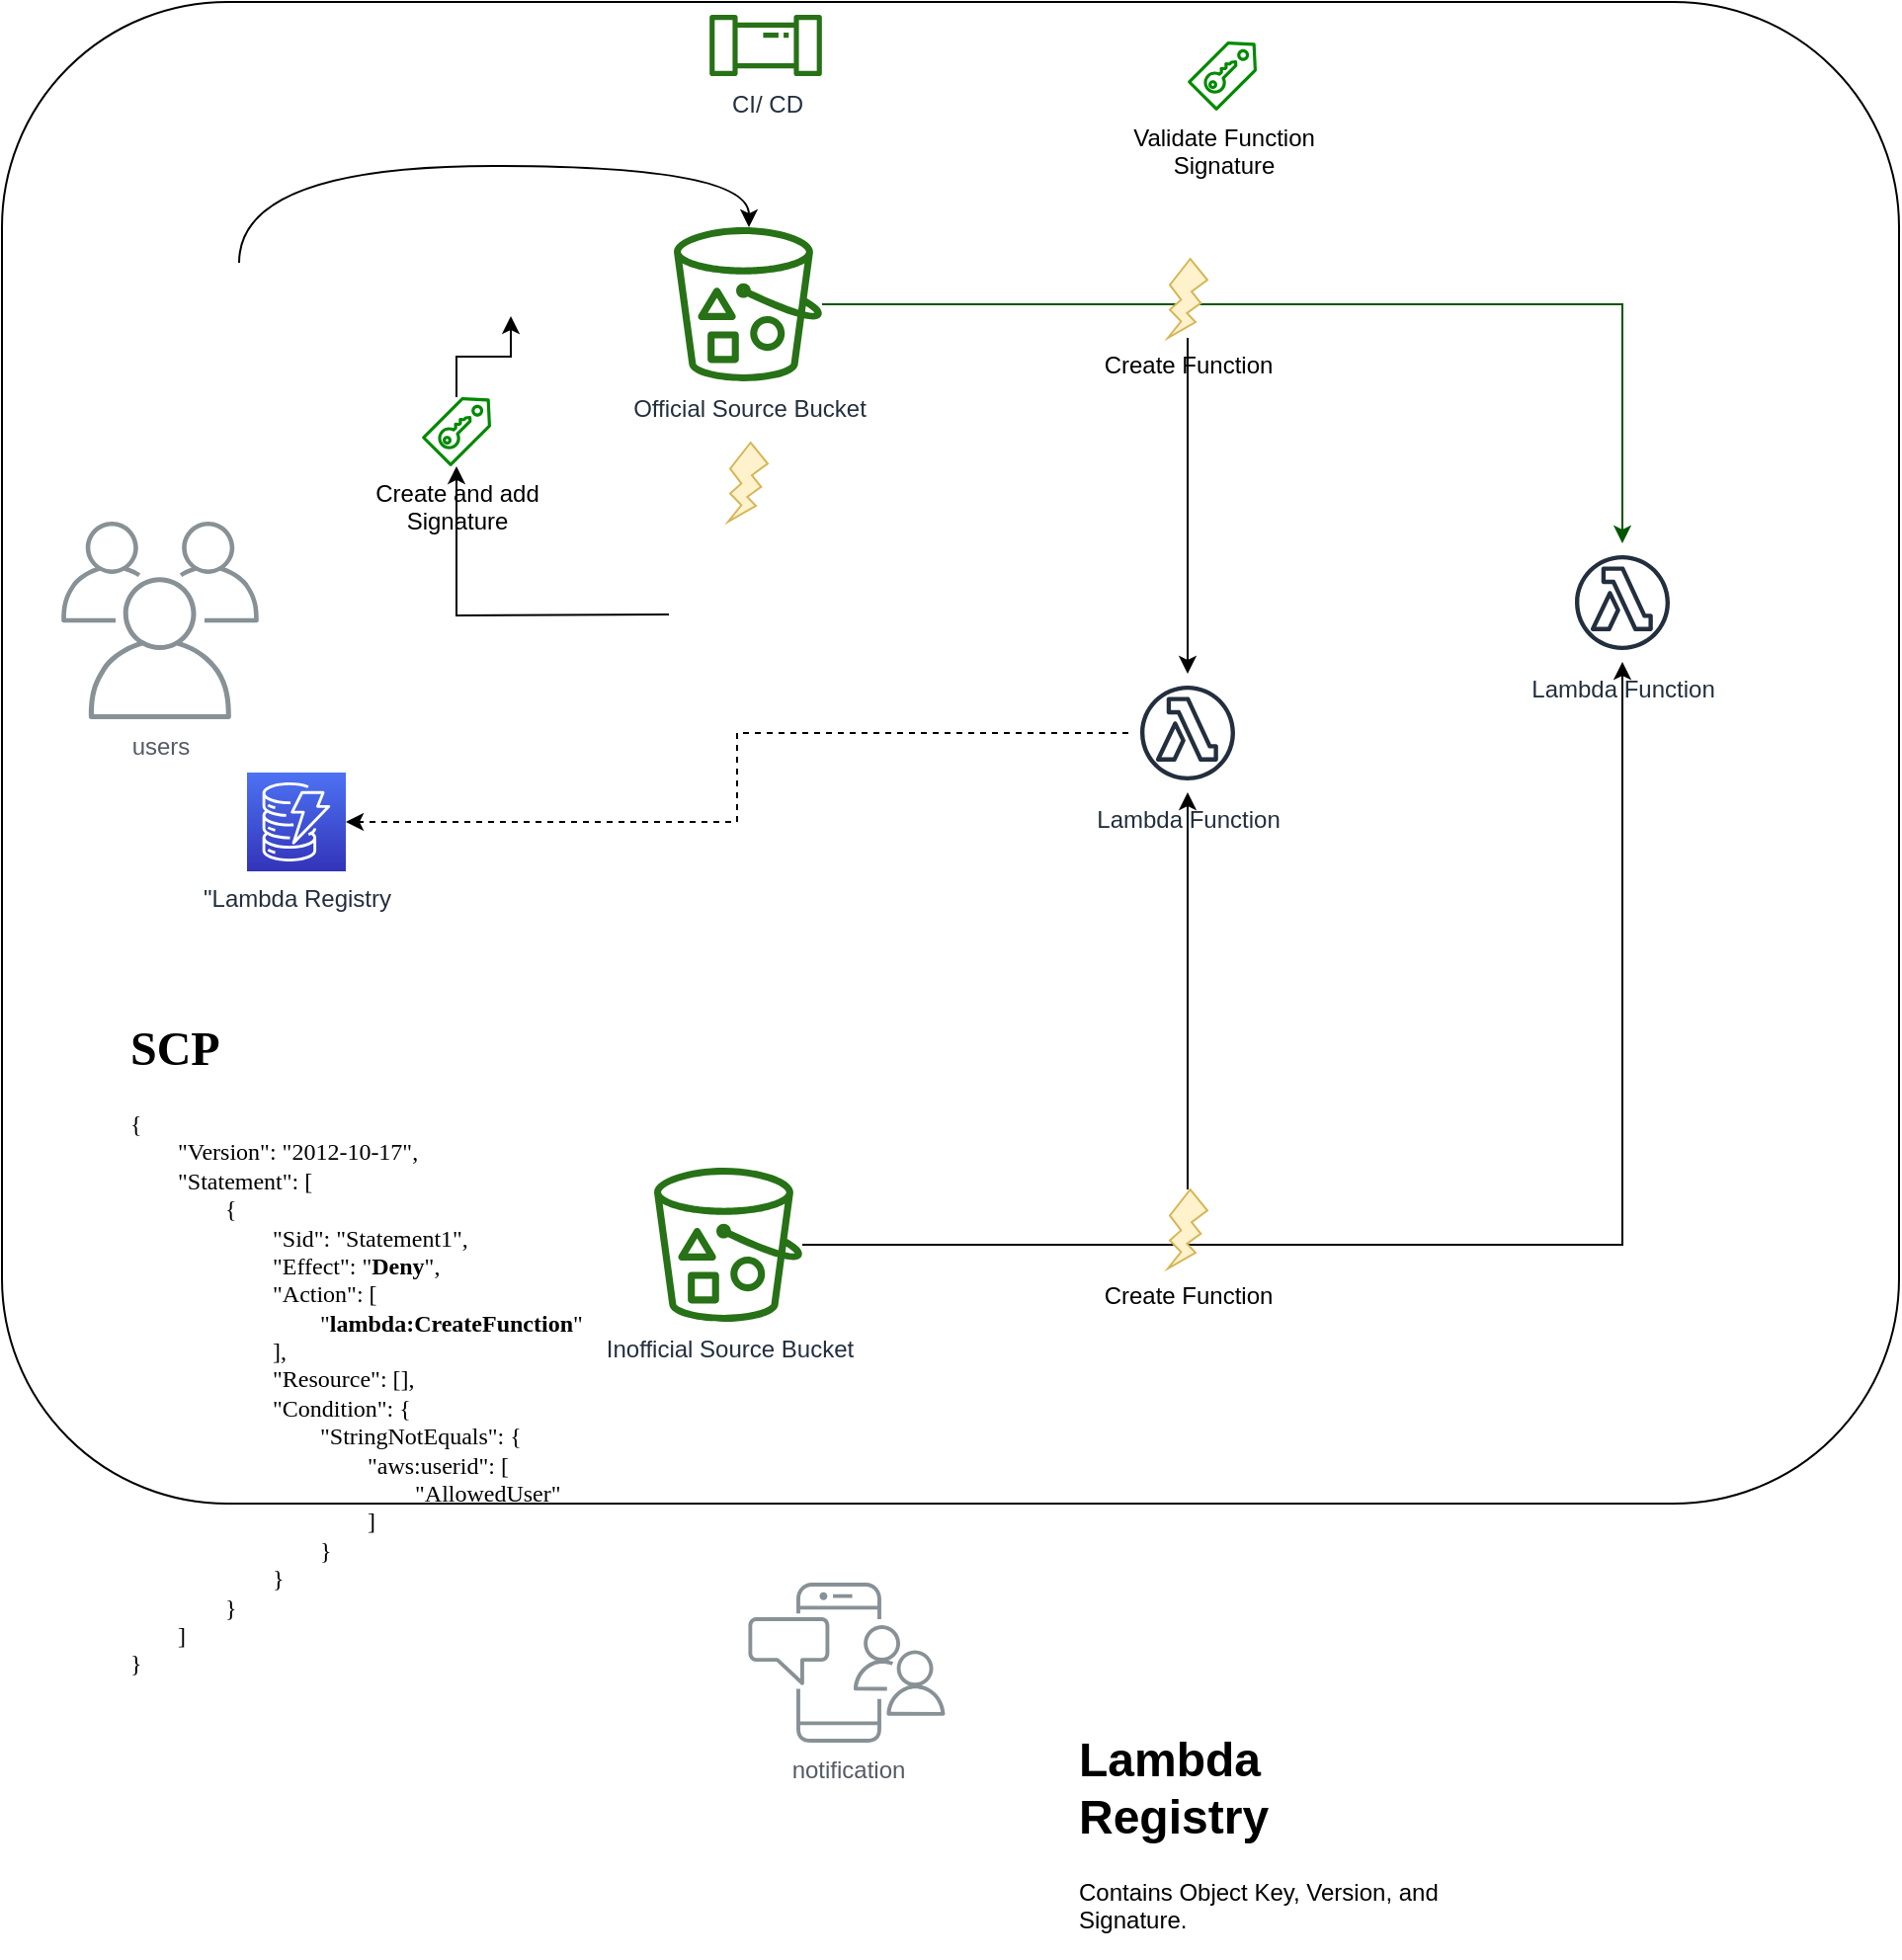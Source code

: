 <mxfile version="10.9.5" type="device"><diagram id="8EF-T3DfJlA8A7q6SKlX" name="Page-1"><mxGraphModel dx="1406" dy="686" grid="1" gridSize="10" guides="1" tooltips="1" connect="1" arrows="1" fold="1" page="1" pageScale="1" pageWidth="1169" pageHeight="827" math="0" shadow="0"><root><mxCell id="0"/><mxCell id="1" parent="0"/><mxCell id="C6Z8VS5Gf8lE0hwWNDIJ-9" value="" style="rounded=1;whiteSpace=wrap;html=1;movable=0;resizable=0;rotatable=0;deletable=0;editable=0;connectable=0;fillColor=none;" parent="1" vertex="1"><mxGeometry x="50" y="120" width="960" height="760" as="geometry"/></mxCell><mxCell id="ie0o5fcKzNPI2xIDbF8D-17" style="edgeStyle=orthogonalEdgeStyle;rounded=0;orthogonalLoop=1;jettySize=auto;html=1;fontColor=#000000;fillColor=#008a00;strokeColor=#005700;" edge="1" parent="1" source="C6Z8VS5Gf8lE0hwWNDIJ-1" target="C6Z8VS5Gf8lE0hwWNDIJ-3"><mxGeometry relative="1" as="geometry"/></mxCell><mxCell id="C6Z8VS5Gf8lE0hwWNDIJ-1" value="Official Source Bucket" style="outlineConnect=0;fontColor=#232F3E;gradientColor=none;fillColor=#277116;strokeColor=none;dashed=0;verticalLabelPosition=bottom;verticalAlign=top;align=center;html=1;fontSize=12;fontStyle=0;aspect=fixed;pointerEvents=1;shape=mxgraph.aws4.bucket_with_objects;" parent="1" vertex="1"><mxGeometry x="390" y="234" width="75" height="78" as="geometry"/></mxCell><mxCell id="C6Z8VS5Gf8lE0hwWNDIJ-3" value="Lambda Function" style="outlineConnect=0;fontColor=#232F3E;gradientColor=none;strokeColor=#232F3E;fillColor=#ffffff;dashed=0;verticalLabelPosition=bottom;verticalAlign=top;align=center;html=1;fontSize=12;fontStyle=0;aspect=fixed;shape=mxgraph.aws4.resourceIcon;resIcon=mxgraph.aws4.lambda_function;" parent="1" vertex="1"><mxGeometry x="840" y="394" width="60" height="60" as="geometry"/></mxCell><mxCell id="C6Z8VS5Gf8lE0hwWNDIJ-4" value="" style="shape=image;html=1;verticalAlign=top;verticalLabelPosition=bottom;labelBackgroundColor=#ffffff;imageAspect=0;aspect=fixed;image=https://cdn1.iconfinder.com/data/icons/hawcons/32/699767-icon-124-document-file-zip-128.png" parent="1" vertex="1"><mxGeometry x="280" y="224" width="55" height="55" as="geometry"/></mxCell><mxCell id="uLW9n26DpUux5fEoifeb-3" style="edgeStyle=orthogonalEdgeStyle;rounded=0;orthogonalLoop=1;jettySize=auto;html=1;exitX=0.5;exitY=0;exitDx=0;exitDy=0;curved=1;" parent="1" source="C6Z8VS5Gf8lE0hwWNDIJ-6" target="C6Z8VS5Gf8lE0hwWNDIJ-1" edge="1"><mxGeometry relative="1" as="geometry"><Array as="points"><mxPoint x="170" y="203"/><mxPoint x="428" y="203"/></Array></mxGeometry></mxCell><mxCell id="C6Z8VS5Gf8lE0hwWNDIJ-6" value="" style="shape=image;html=1;verticalAlign=top;verticalLabelPosition=bottom;labelBackgroundColor=#ffffff;imageAspect=0;aspect=fixed;image=https://cdn2.iconfinder.com/data/icons/font-awesome/1792/git-square-128.png" parent="1" vertex="1"><mxGeometry x="130" y="252" width="80" height="80" as="geometry"/></mxCell><mxCell id="uLW9n26DpUux5fEoifeb-1" value="CI/ CD" style="outlineConnect=0;fontColor=#232F3E;gradientColor=none;fillColor=#277116;strokeColor=none;dashed=0;verticalLabelPosition=bottom;verticalAlign=top;align=center;html=1;fontSize=12;fontStyle=0;aspect=fixed;pointerEvents=1;shape=mxgraph.aws4.iot_analytics_pipeline;" parent="1" vertex="1"><mxGeometry x="408" y="126.5" width="57" height="31" as="geometry"/></mxCell><mxCell id="ie0o5fcKzNPI2xIDbF8D-2" value="" style="verticalLabelPosition=bottom;verticalAlign=top;html=1;shape=mxgraph.basic.flash;labelBackgroundColor=#00FF80;labelBorderColor=#000000;fillColor=#fff2cc;strokeColor=#d6b656;" vertex="1" parent="1"><mxGeometry x="417.5" y="343" width="20" height="40" as="geometry"/></mxCell><mxCell id="ie0o5fcKzNPI2xIDbF8D-11" style="edgeStyle=orthogonalEdgeStyle;rounded=0;orthogonalLoop=1;jettySize=auto;html=1;fontColor=#000000;" edge="1" parent="1" target="ie0o5fcKzNPI2xIDbF8D-9"><mxGeometry relative="1" as="geometry"><mxPoint x="387.5" y="430" as="sourcePoint"/></mxGeometry></mxCell><mxCell id="ie0o5fcKzNPI2xIDbF8D-22" style="edgeStyle=orthogonalEdgeStyle;rounded=0;orthogonalLoop=1;jettySize=auto;html=1;fontColor=#000000;dashed=1;" edge="1" parent="1" source="ie0o5fcKzNPI2xIDbF8D-14" target="ie0o5fcKzNPI2xIDbF8D-21"><mxGeometry relative="1" as="geometry"><mxPoint x="387.5" y="430" as="sourcePoint"/></mxGeometry></mxCell><mxCell id="ie0o5fcKzNPI2xIDbF8D-10" style="edgeStyle=orthogonalEdgeStyle;rounded=0;orthogonalLoop=1;jettySize=auto;html=1;fontColor=#000000;" edge="1" parent="1" source="ie0o5fcKzNPI2xIDbF8D-9" target="C6Z8VS5Gf8lE0hwWNDIJ-4"><mxGeometry relative="1" as="geometry"/></mxCell><mxCell id="ie0o5fcKzNPI2xIDbF8D-9" value="Create and add&lt;br&gt;Signature" style="outlineConnect=0;fillColor=#008a00;strokeColor=none;dashed=0;verticalLabelPosition=bottom;verticalAlign=top;align=center;html=1;fontSize=12;fontStyle=0;aspect=fixed;pointerEvents=1;shape=mxgraph.aws4.saml_token;labelBackgroundColor=none;fontColor=#000000;" vertex="1" parent="1"><mxGeometry x="262.5" y="320" width="35" height="35" as="geometry"/></mxCell><mxCell id="ie0o5fcKzNPI2xIDbF8D-15" style="edgeStyle=orthogonalEdgeStyle;rounded=0;orthogonalLoop=1;jettySize=auto;html=1;fontColor=#000000;" edge="1" parent="1" source="ie0o5fcKzNPI2xIDbF8D-13" target="ie0o5fcKzNPI2xIDbF8D-14"><mxGeometry relative="1" as="geometry"/></mxCell><mxCell id="ie0o5fcKzNPI2xIDbF8D-13" value="Create Function" style="verticalLabelPosition=bottom;verticalAlign=top;html=1;shape=mxgraph.basic.flash;labelBackgroundColor=none;labelBorderColor=none;fillColor=#fff2cc;strokeColor=#d6b656;" vertex="1" parent="1"><mxGeometry x="640" y="250" width="20" height="40" as="geometry"/></mxCell><mxCell id="ie0o5fcKzNPI2xIDbF8D-14" value="Lambda Function" style="outlineConnect=0;fontColor=#232F3E;gradientColor=none;strokeColor=#232F3E;fillColor=#ffffff;dashed=0;verticalLabelPosition=bottom;verticalAlign=top;align=center;html=1;fontSize=12;fontStyle=0;aspect=fixed;shape=mxgraph.aws4.resourceIcon;resIcon=mxgraph.aws4.lambda_function;" vertex="1" parent="1"><mxGeometry x="620" y="460" width="60" height="60" as="geometry"/></mxCell><mxCell id="ie0o5fcKzNPI2xIDbF8D-25" style="edgeStyle=orthogonalEdgeStyle;rounded=0;orthogonalLoop=1;jettySize=auto;html=1;fontColor=#000000;" edge="1" parent="1" source="ie0o5fcKzNPI2xIDbF8D-16" target="C6Z8VS5Gf8lE0hwWNDIJ-3"><mxGeometry relative="1" as="geometry"/></mxCell><mxCell id="ie0o5fcKzNPI2xIDbF8D-16" value="Inofficial Source Bucket" style="outlineConnect=0;fontColor=#232F3E;gradientColor=none;fillColor=#277116;strokeColor=none;dashed=0;verticalLabelPosition=bottom;verticalAlign=top;align=center;html=1;fontSize=12;fontStyle=0;aspect=fixed;pointerEvents=1;shape=mxgraph.aws4.bucket_with_objects;" vertex="1" parent="1"><mxGeometry x="380" y="710" width="75" height="78" as="geometry"/></mxCell><mxCell id="ie0o5fcKzNPI2xIDbF8D-21" value="&quot;Lambda Registry" style="outlineConnect=0;fontColor=#232F3E;gradientColor=#4D72F3;gradientDirection=north;fillColor=#3334B9;strokeColor=#ffffff;dashed=0;verticalLabelPosition=bottom;verticalAlign=top;align=center;html=1;fontSize=12;fontStyle=0;aspect=fixed;shape=mxgraph.aws4.resourceIcon;resIcon=mxgraph.aws4.dynamodb;labelBackgroundColor=none;" vertex="1" parent="1"><mxGeometry x="174" y="510" width="50" height="50" as="geometry"/></mxCell><mxCell id="ie0o5fcKzNPI2xIDbF8D-24" style="edgeStyle=orthogonalEdgeStyle;rounded=0;orthogonalLoop=1;jettySize=auto;html=1;fontColor=#000000;" edge="1" parent="1" source="ie0o5fcKzNPI2xIDbF8D-23" target="ie0o5fcKzNPI2xIDbF8D-14"><mxGeometry relative="1" as="geometry"/></mxCell><mxCell id="ie0o5fcKzNPI2xIDbF8D-23" value="Create Function" style="verticalLabelPosition=bottom;verticalAlign=top;html=1;shape=mxgraph.basic.flash;labelBackgroundColor=none;labelBorderColor=none;fillColor=#fff2cc;strokeColor=#d6b656;" vertex="1" parent="1"><mxGeometry x="640" y="721" width="20" height="40" as="geometry"/></mxCell><mxCell id="ie0o5fcKzNPI2xIDbF8D-26" value="&lt;h1&gt;SCP&lt;/h1&gt;&lt;pre&gt;&lt;font face=&quot;Lucida Console&quot;&gt;{&lt;br&gt;&lt;span style=&quot;white-space: pre&quot;&gt;&#9;&lt;/span&gt;&quot;Version&quot;: &quot;2012-10-17&quot;,&lt;br&gt;&lt;span style=&quot;white-space: pre&quot;&gt;&#9;&lt;/span&gt;&quot;Statement&quot;: [&lt;br&gt;&lt;span style=&quot;white-space: pre&quot;&gt;&#9;&#9;&lt;/span&gt;{&lt;br&gt;&lt;span style=&quot;white-space: pre&quot;&gt;&#9;&#9;&#9;&lt;/span&gt;&quot;Sid&quot;: &quot;Statement1&quot;,&lt;br&gt;&lt;span style=&quot;white-space: pre&quot;&gt;&#9;&#9;&#9;&lt;/span&gt;&quot;Effect&quot;: &quot;&lt;b&gt;Deny&lt;/b&gt;&quot;,&lt;br&gt;&lt;span style=&quot;white-space: pre&quot;&gt;&#9;&#9;&#9;&lt;/span&gt;&quot;Action&quot;: [&lt;br&gt;&lt;span style=&quot;white-space: pre&quot;&gt;&#9;&#9;&#9;&#9;&lt;/span&gt;&quot;&lt;b&gt;lambda:CreateFunction&lt;/b&gt;&quot;&lt;br&gt;&lt;span style=&quot;white-space: pre&quot;&gt;&#9;&#9;&#9;&lt;/span&gt;],&lt;br&gt;&lt;span style=&quot;white-space: pre&quot;&gt;&#9;&#9;&#9;&lt;/span&gt;&quot;Resource&quot;: [],&lt;br&gt;&lt;span style=&quot;white-space: pre&quot;&gt;&#9;&#9;&#9;&lt;/span&gt;&quot;Condition&quot;: {&lt;br&gt;&lt;span style=&quot;white-space: pre&quot;&gt;&#9;&#9;&#9;&#9;&lt;/span&gt;&quot;StringNotEquals&quot;: {&lt;br&gt;&lt;span style=&quot;white-space: pre&quot;&gt;&#9;&#9;&#9;&#9;&#9;&lt;/span&gt;&quot;aws:userid&quot;: [&lt;br&gt;&lt;span style=&quot;white-space: pre&quot;&gt;&#9;&#9;&#9;&#9;&#9;&#9;&lt;/span&gt;&quot;AllowedUser&quot;&lt;br&gt;&lt;span style=&quot;white-space: pre&quot;&gt;&#9;&#9;&#9;&#9;&#9;&lt;/span&gt;]&lt;br&gt;&lt;span style=&quot;white-space: pre&quot;&gt;&#9;&#9;&#9;&#9;&lt;/span&gt;}&lt;br&gt;&lt;span style=&quot;white-space: pre&quot;&gt;&#9;&#9;&#9;&lt;/span&gt;}&lt;br&gt;&lt;span style=&quot;white-space: pre&quot;&gt;&#9;&#9;&lt;/span&gt;}&lt;br&gt;&lt;span style=&quot;white-space: pre&quot;&gt;&#9;&lt;/span&gt;]&lt;br&gt;}&lt;/font&gt;&lt;/pre&gt;" style="text;html=1;strokeColor=none;fillColor=none;spacing=5;spacingTop=-20;whiteSpace=wrap;overflow=hidden;rounded=0;labelBackgroundColor=none;fontColor=#000000;fontFamily=Consolas;" vertex="1" parent="1"><mxGeometry x="110" y="630" width="295" height="350" as="geometry"/></mxCell><mxCell id="ie0o5fcKzNPI2xIDbF8D-27" value="&lt;h1&gt;Lambda Registry&lt;/h1&gt;&lt;p&gt;Contains Object Key, Version, and Signature.&lt;/p&gt;" style="text;html=1;strokeColor=none;fillColor=none;spacing=5;spacingTop=-20;whiteSpace=wrap;overflow=hidden;rounded=0;labelBackgroundColor=none;fontColor=#000000;" vertex="1" parent="1"><mxGeometry x="590" y="990" width="190" height="120" as="geometry"/></mxCell><mxCell id="ie0o5fcKzNPI2xIDbF8D-28" value="Validate Function&lt;br&gt;Signature" style="outlineConnect=0;fillColor=#008a00;strokeColor=none;dashed=0;verticalLabelPosition=bottom;verticalAlign=top;align=center;html=1;fontSize=12;fontStyle=0;aspect=fixed;pointerEvents=1;shape=mxgraph.aws4.saml_token;labelBackgroundColor=none;fontColor=#000000;" vertex="1" parent="1"><mxGeometry x="650" y="140" width="35" height="35" as="geometry"/></mxCell><mxCell id="ie0o5fcKzNPI2xIDbF8D-29" value="users" style="outlineConnect=0;gradientColor=none;fontColor=#545B64;strokeColor=none;fillColor=#879196;dashed=0;verticalLabelPosition=bottom;verticalAlign=top;align=center;html=1;fontSize=12;fontStyle=0;aspect=fixed;shape=mxgraph.aws4.illustration_users;pointerEvents=1;labelBackgroundColor=none;" vertex="1" parent="1"><mxGeometry x="80" y="383" width="100" height="100" as="geometry"/></mxCell><mxCell id="ie0o5fcKzNPI2xIDbF8D-30" value="notification" style="outlineConnect=0;gradientColor=none;fontColor=#545B64;strokeColor=none;fillColor=#879196;dashed=0;verticalLabelPosition=bottom;verticalAlign=top;align=center;html=1;fontSize=12;fontStyle=0;aspect=fixed;shape=mxgraph.aws4.illustration_notification;pointerEvents=1;labelBackgroundColor=none;" vertex="1" parent="1"><mxGeometry x="427.5" y="920" width="100" height="81" as="geometry"/></mxCell></root></mxGraphModel></diagram></mxfile>